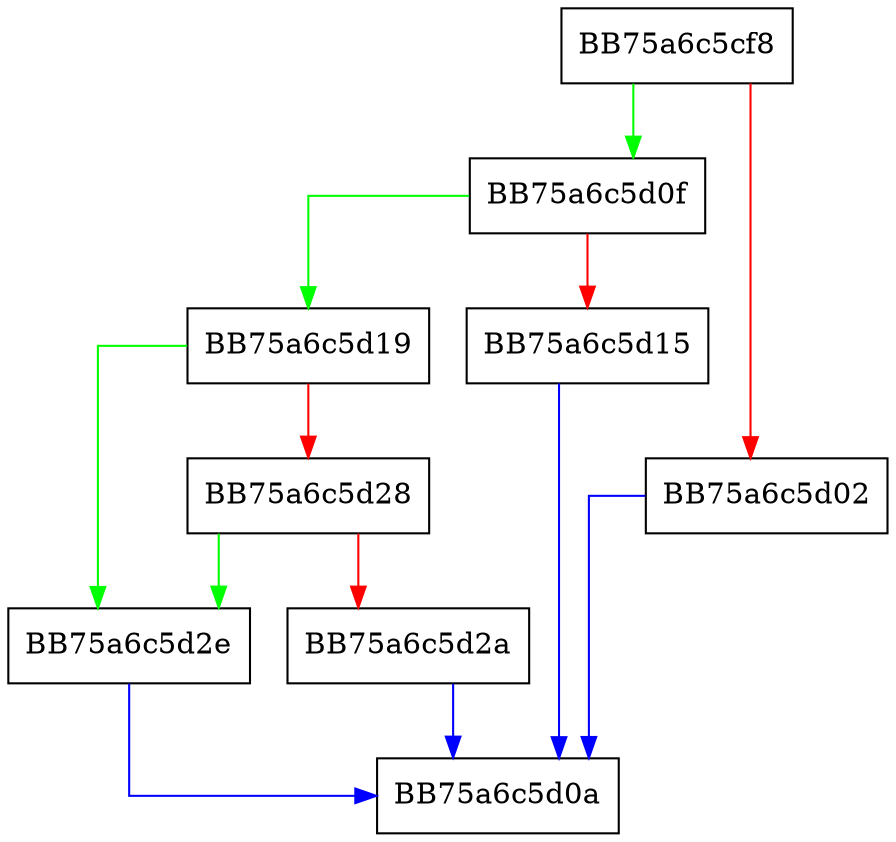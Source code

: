 digraph sqlite3VdbeBooleanValue {
  node [shape="box"];
  graph [splines=ortho];
  BB75a6c5cf8 -> BB75a6c5d0f [color="green"];
  BB75a6c5cf8 -> BB75a6c5d02 [color="red"];
  BB75a6c5d02 -> BB75a6c5d0a [color="blue"];
  BB75a6c5d0f -> BB75a6c5d19 [color="green"];
  BB75a6c5d0f -> BB75a6c5d15 [color="red"];
  BB75a6c5d15 -> BB75a6c5d0a [color="blue"];
  BB75a6c5d19 -> BB75a6c5d2e [color="green"];
  BB75a6c5d19 -> BB75a6c5d28 [color="red"];
  BB75a6c5d28 -> BB75a6c5d2e [color="green"];
  BB75a6c5d28 -> BB75a6c5d2a [color="red"];
  BB75a6c5d2a -> BB75a6c5d0a [color="blue"];
  BB75a6c5d2e -> BB75a6c5d0a [color="blue"];
}